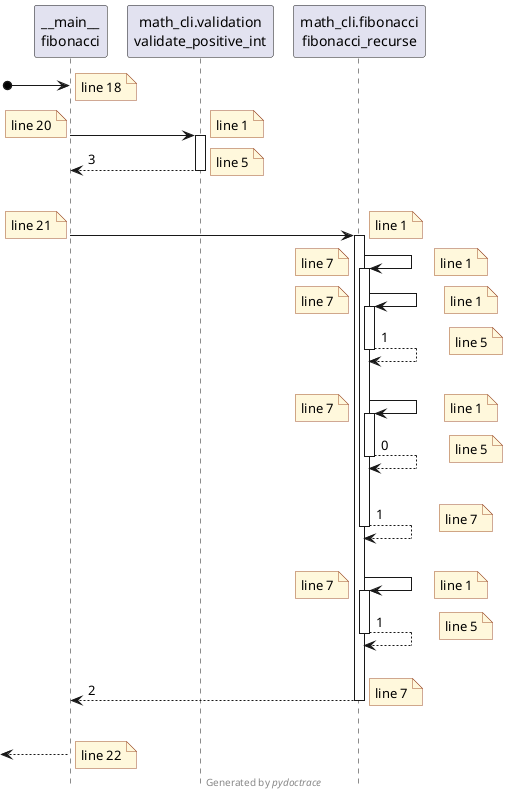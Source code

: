 @startuml __main__.fibonacci
skinparam BoxPadding 10
skinparam ParticipantPadding 5
skinparam NoteBackgroundColor Cornsilk
skinparam NoteBorderColor Sienna
hide footbox

[o-> "~__main~__\nfibonacci"
note right: line 18

"~__main~__\nfibonacci" -> "math_cli.validation\nvalidate_positive_int" ++
note left: line 20
note right: line 1

return 3
note right: line 5
|||

"~__main~__\nfibonacci" -> "math_cli.fibonacci\nfibonacci_recurse" ++
note left: line 21
note right: line 1

"math_cli.fibonacci\nfibonacci_recurse" -> "math_cli.fibonacci\nfibonacci_recurse" ++
note left: line 7
note right: line 1

"math_cli.fibonacci\nfibonacci_recurse" -> "math_cli.fibonacci\nfibonacci_recurse" ++
note left: line 7
note right: line 1

return 1
note right: line 5
|||

"math_cli.fibonacci\nfibonacci_recurse" -> "math_cli.fibonacci\nfibonacci_recurse" ++
note left: line 7
note right: line 1

return 0
note right: line 5
|||

return 1
note right: line 7
|||

"math_cli.fibonacci\nfibonacci_recurse" -> "math_cli.fibonacci\nfibonacci_recurse" ++
note left: line 7
note right: line 1

return 1
note right: line 5
|||

return 2
note right: line 7
|||

[<-- "~__main~__\nfibonacci": 
note right: line 22

footer Generated by //pydoctrace//
@enduml
